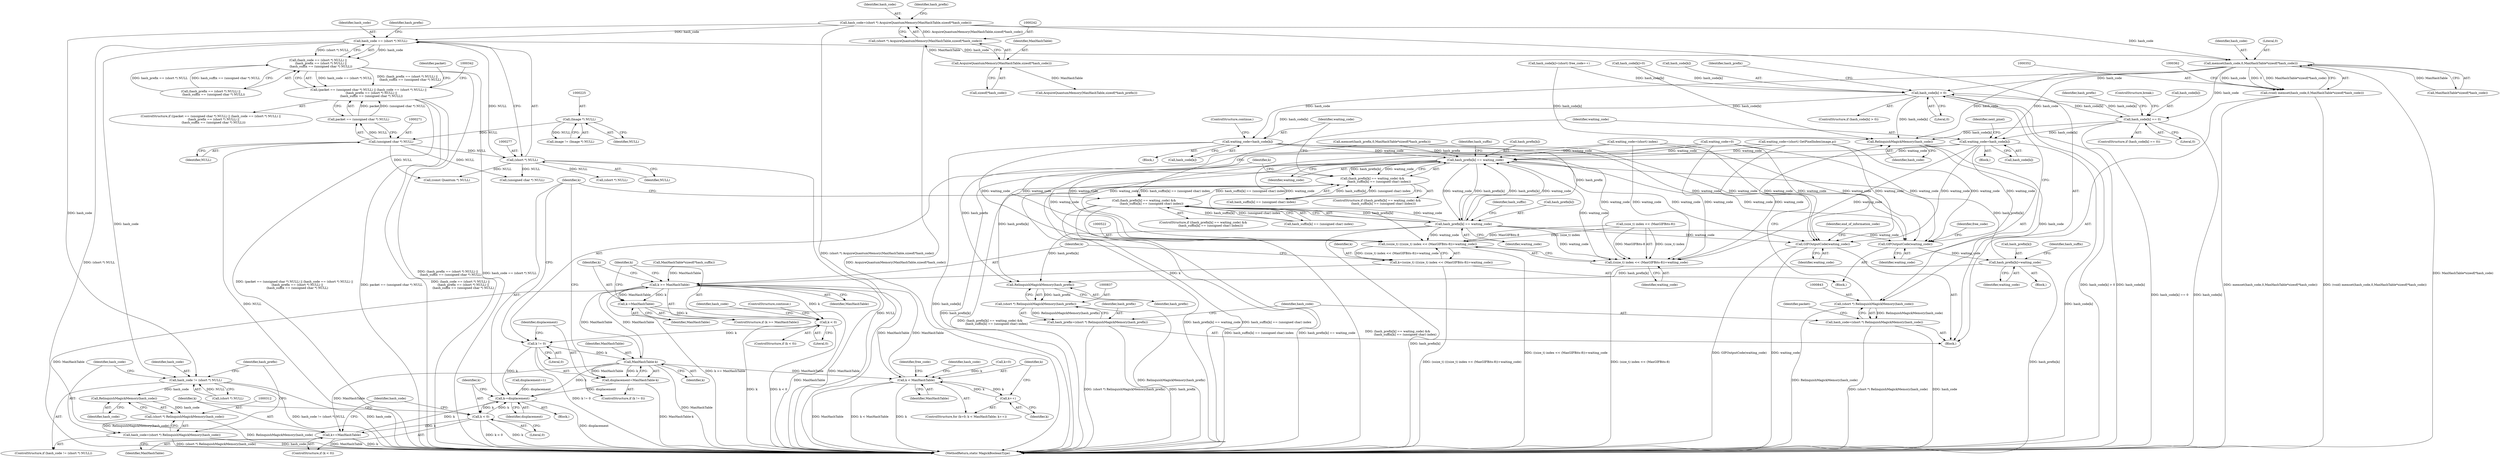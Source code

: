 digraph "0_ImageMagick6_61135001a625364e29bdce83832f043eebde7b5a_0@pointer" {
"1000274" [label="(Call,hash_code == (short *) NULL)"];
"1000239" [label="(Call,hash_code=(short *) AcquireQuantumMemory(MaxHashTable,sizeof(*hash_code)))"];
"1000241" [label="(Call,(short *) AcquireQuantumMemory(MaxHashTable,sizeof(*hash_code)))"];
"1000243" [label="(Call,AcquireQuantumMemory(MaxHashTable,sizeof(*hash_code)))"];
"1000276" [label="(Call,(short *) NULL)"];
"1000270" [label="(Call,(unsigned char *) NULL)"];
"1000224" [label="(Call,(Image *) NULL)"];
"1000273" [label="(Call,(hash_code == (short *) NULL) ||\n      (hash_prefix == (short *) NULL) ||\n      (hash_suffix == (unsigned char *) NULL))"];
"1000267" [label="(Call,(packet == (unsigned char *) NULL) || (hash_code == (short *) NULL) ||\n      (hash_prefix == (short *) NULL) ||\n      (hash_suffix == (unsigned char *) NULL))"];
"1000304" [label="(Call,hash_code != (short *) NULL)"];
"1000313" [label="(Call,RelinquishMagickMemory(hash_code))"];
"1000311" [label="(Call,(short *) RelinquishMagickMemory(hash_code))"];
"1000309" [label="(Call,hash_code=(short *) RelinquishMagickMemory(hash_code))"];
"1000353" [label="(Call,memset(hash_code,0,MaxHashTable*sizeof(*hash_code)))"];
"1000351" [label="(Call,(void) memset(hash_code,0,MaxHashTable*sizeof(*hash_code)))"];
"1000545" [label="(Call,hash_code[k] > 0)"];
"1000566" [label="(Call,waiting_code=hash_code[k])"];
"1000521" [label="(Call,(ssize_t) (((size_t) index << (MaxGIFBits-8))+waiting_code))"];
"1000519" [label="(Call,k=(ssize_t) (((size_t) index << (MaxGIFBits-8))+waiting_code))"];
"1000533" [label="(Call,k >= MaxHashTable)"];
"1000536" [label="(Call,k-=MaxHashTable)"];
"1000540" [label="(Call,k < 0)"];
"1000573" [label="(Call,k != 0)"];
"1000578" [label="(Call,MaxHashTable-k)"];
"1000576" [label="(Call,displacement=MaxHashTable-k)"];
"1000583" [label="(Call,k-=displacement)"];
"1000587" [label="(Call,k < 0)"];
"1000590" [label="(Call,k+=MaxHashTable)"];
"1000662" [label="(Call,k < MaxHashTable)"];
"1000665" [label="(Call,k++)"];
"1000523" [label="(Call,((size_t) index << (MaxGIFBits-8))+waiting_code)"];
"1000553" [label="(Call,hash_prefix[k] == waiting_code)"];
"1000552" [label="(Call,(hash_prefix[k] == waiting_code) &&\n              (hash_suffix[k] == (unsigned char) index))"];
"1000601" [label="(Call,(hash_prefix[k] == waiting_code) &&\n                (hash_suffix[k] == (unsigned char) index))"];
"1000602" [label="(Call,hash_prefix[k] == waiting_code)"];
"1000629" [label="(Call,GIFOutputCode(waiting_code))"];
"1000644" [label="(Call,hash_prefix[k]=waiting_code)"];
"1000838" [label="(Call,RelinquishMagickMemory(hash_prefix))"];
"1000836" [label="(Call,(short *) RelinquishMagickMemory(hash_prefix))"];
"1000834" [label="(Call,hash_prefix=(short *) RelinquishMagickMemory(hash_prefix))"];
"1000770" [label="(Call,GIFOutputCode(waiting_code))"];
"1000594" [label="(Call,hash_code[k] == 0)"];
"1000615" [label="(Call,waiting_code=hash_code[k])"];
"1000844" [label="(Call,RelinquishMagickMemory(hash_code))"];
"1000842" [label="(Call,(short *) RelinquishMagickMemory(hash_code))"];
"1000840" [label="(Call,hash_code=(short *) RelinquishMagickMemory(hash_code))"];
"1000584" [label="(Identifier,k)"];
"1000457" [label="(Call,(const Quantum *) NULL)"];
"1000773" [label="(Identifier,end_of_information_code)"];
"1000586" [label="(ControlStructure,if (k < 0))"];
"1000520" [label="(Identifier,k)"];
"1000243" [label="(Call,AcquireQuantumMemory(MaxHashTable,sizeof(*hash_code)))"];
"1000585" [label="(Identifier,displacement)"];
"1000293" [label="(Identifier,packet)"];
"1000466" [label="(Call,waiting_code=(short) GetPixelIndex(image,p))"];
"1000538" [label="(Identifier,MaxHashTable)"];
"1000524" [label="(Call,(size_t) index << (MaxGIFBits-8))"];
"1000609" [label="(Identifier,hash_suffix)"];
"1000630" [label="(Identifier,waiting_code)"];
"1000615" [label="(Call,waiting_code=hash_code[k])"];
"1000533" [label="(Call,k >= MaxHashTable)"];
"1000836" [label="(Call,(short *) RelinquishMagickMemory(hash_prefix))"];
"1000224" [label="(Call,(Image *) NULL)"];
"1000578" [label="(Call,MaxHashTable-k)"];
"1000270" [label="(Call,(unsigned char *) NULL)"];
"1000588" [label="(Identifier,k)"];
"1000645" [label="(Call,hash_prefix[k])"];
"1000582" [label="(Block,)"];
"1000497" [label="(Block,)"];
"1000575" [label="(Literal,0)"];
"1000607" [label="(Call,hash_suffix[k] == (unsigned char) index)"];
"1000659" [label="(Call,k=0)"];
"1000272" [label="(Identifier,NULL)"];
"1000551" [label="(ControlStructure,if ((hash_prefix[k] == waiting_code) &&\n              (hash_suffix[k] == (unsigned char) index)))"];
"1000840" [label="(Call,hash_code=(short *) RelinquishMagickMemory(hash_code))"];
"1000667" [label="(Call,hash_code[k]=0)"];
"1000501" [label="(Call,displacement=1)"];
"1000664" [label="(Identifier,MaxHashTable)"];
"1000590" [label="(Call,k+=MaxHashTable)"];
"1000614" [label="(Block,)"];
"1000635" [label="(Block,)"];
"1000567" [label="(Identifier,waiting_code)"];
"1000601" [label="(Call,(hash_prefix[k] == waiting_code) &&\n                (hash_suffix[k] == (unsigned char) index))"];
"1000306" [label="(Call,(short *) NULL)"];
"1000604" [label="(Identifier,hash_prefix)"];
"1000663" [label="(Identifier,k)"];
"1000633" [label="(Identifier,free_code)"];
"1000534" [label="(Identifier,k)"];
"1000658" [label="(ControlStructure,for (k=0; k < MaxHashTable; k++))"];
"1000311" [label="(Call,(short *) RelinquishMagickMemory(hash_code))"];
"1000317" [label="(Identifier,hash_prefix)"];
"1000294" [label="(Call,(unsigned char *) NULL)"];
"1000545" [label="(Call,hash_code[k] > 0)"];
"1000554" [label="(Call,hash_prefix[k])"];
"1000544" [label="(ControlStructure,if (hash_code[k] > 0))"];
"1000847" [label="(Identifier,packet)"];
"1000662" [label="(Call,k < MaxHashTable)"];
"1000568" [label="(Call,hash_code[k])"];
"1000589" [label="(Literal,0)"];
"1000276" [label="(Call,(short *) NULL)"];
"1000226" [label="(Identifier,NULL)"];
"1000536" [label="(Call,k-=MaxHashTable)"];
"1000842" [label="(Call,(short *) RelinquishMagickMemory(hash_code))"];
"1000571" [label="(ControlStructure,continue;)"];
"1000354" [label="(Identifier,hash_code)"];
"1000839" [label="(Identifier,hash_prefix)"];
"1000549" [label="(Literal,0)"];
"1000376" [label="(Call,MaxHashTable*sizeof(*hash_suffix))"];
"1000547" [label="(Identifier,hash_code)"];
"1000275" [label="(Identifier,hash_code)"];
"1000673" [label="(Identifier,free_code)"];
"1000351" [label="(Call,(void) memset(hash_code,0,MaxHashTable*sizeof(*hash_code)))"];
"1000770" [label="(Call,GIFOutputCode(waiting_code))"];
"1000305" [label="(Identifier,hash_code)"];
"1000686" [label="(Call,waiting_code=(short) index)"];
"1000665" [label="(Call,k++)"];
"1000577" [label="(Identifier,displacement)"];
"1000353" [label="(Call,memset(hash_code,0,MaxHashTable*sizeof(*hash_code)))"];
"1000572" [label="(ControlStructure,if (k != 0))"];
"1000314" [label="(Identifier,hash_code)"];
"1000834" [label="(Call,hash_prefix=(short *) RelinquishMagickMemory(hash_prefix))"];
"1000274" [label="(Call,hash_code == (short *) NULL)"];
"1000267" [label="(Call,(packet == (unsigned char *) NULL) || (hash_code == (short *) NULL) ||\n      (hash_prefix == (short *) NULL) ||\n      (hash_suffix == (unsigned char *) NULL))"];
"1000594" [label="(Call,hash_code[k] == 0)"];
"1000669" [label="(Identifier,hash_code)"];
"1000310" [label="(Identifier,hash_code)"];
"1000552" [label="(Call,(hash_prefix[k] == waiting_code) &&\n              (hash_suffix[k] == (unsigned char) index))"];
"1000519" [label="(Call,k=(ssize_t) (((size_t) index << (MaxGIFBits-8))+waiting_code))"];
"1000282" [label="(Call,(short *) NULL)"];
"1000598" [label="(Literal,0)"];
"1000648" [label="(Identifier,waiting_code)"];
"1000599" [label="(ControlStructure,break;)"];
"1000835" [label="(Identifier,hash_prefix)"];
"1000537" [label="(Identifier,k)"];
"1000580" [label="(Identifier,k)"];
"1000244" [label="(Identifier,MaxHashTable)"];
"1000591" [label="(Identifier,k)"];
"1000266" [label="(ControlStructure,if ((packet == (unsigned char *) NULL) || (hash_code == (short *) NULL) ||\n      (hash_prefix == (short *) NULL) ||\n      (hash_suffix == (unsigned char *) NULL)))"];
"1000558" [label="(Call,hash_suffix[k] == (unsigned char) index)"];
"1000629" [label="(Call,GIFOutputCode(waiting_code))"];
"1000616" [label="(Identifier,waiting_code)"];
"1000363" [label="(Call,memset(hash_prefix,0,MaxHashTable*sizeof(*hash_prefix)))"];
"1000273" [label="(Call,(hash_code == (short *) NULL) ||\n      (hash_prefix == (short *) NULL) ||\n      (hash_suffix == (unsigned char *) NULL))"];
"1000606" [label="(Identifier,waiting_code)"];
"1000281" [label="(Identifier,hash_prefix)"];
"1000540" [label="(Call,k < 0)"];
"1000576" [label="(Call,displacement=MaxHashTable-k)"];
"1000240" [label="(Identifier,hash_code)"];
"1000303" [label="(ControlStructure,if (hash_code != (short *) NULL))"];
"1000313" [label="(Call,RelinquishMagickMemory(hash_code))"];
"1000117" [label="(Block,)"];
"1000595" [label="(Call,hash_code[k])"];
"1000617" [label="(Call,hash_code[k])"];
"1000539" [label="(ControlStructure,if (k < 0))"];
"1000252" [label="(Call,AcquireQuantumMemory(MaxHashTable,sizeof(*hash_prefix)))"];
"1000222" [label="(Call,image != (Image *) NULL)"];
"1000355" [label="(Literal,0)"];
"1000841" [label="(Identifier,hash_code)"];
"1000854" [label="(MethodReturn,static MagickBooleanType)"];
"1000560" [label="(Identifier,hash_suffix)"];
"1000592" [label="(Identifier,MaxHashTable)"];
"1000535" [label="(Identifier,MaxHashTable)"];
"1000644" [label="(Call,hash_prefix[k]=waiting_code)"];
"1000239" [label="(Call,hash_code=(short *) AcquireQuantumMemory(MaxHashTable,sizeof(*hash_code)))"];
"1000651" [label="(Identifier,hash_suffix)"];
"1000557" [label="(Identifier,waiting_code)"];
"1000553" [label="(Call,hash_prefix[k] == waiting_code)"];
"1000543" [label="(ControlStructure,continue;)"];
"1000424" [label="(Call,waiting_code=0)"];
"1000573" [label="(Call,k != 0)"];
"1000596" [label="(Identifier,hash_code)"];
"1000603" [label="(Call,hash_prefix[k])"];
"1000245" [label="(Call,sizeof(*hash_code))"];
"1000636" [label="(Call,hash_code[k]=(short) free_code++)"];
"1000268" [label="(Call,packet == (unsigned char *) NULL)"];
"1000531" [label="(Identifier,waiting_code)"];
"1000532" [label="(ControlStructure,if (k >= MaxHashTable))"];
"1000546" [label="(Call,hash_code[k])"];
"1000845" [label="(Identifier,hash_code)"];
"1000356" [label="(Call,MaxHashTable*sizeof(*hash_code))"];
"1000838" [label="(Call,RelinquishMagickMemory(hash_prefix))"];
"1000566" [label="(Call,waiting_code=hash_code[k])"];
"1000541" [label="(Identifier,k)"];
"1000583" [label="(Call,k-=displacement)"];
"1000565" [label="(Block,)"];
"1000602" [label="(Call,hash_prefix[k] == waiting_code)"];
"1000593" [label="(ControlStructure,if (hash_code[k] == 0))"];
"1000241" [label="(Call,(short *) AcquireQuantumMemory(MaxHashTable,sizeof(*hash_code)))"];
"1000574" [label="(Identifier,k)"];
"1000521" [label="(Call,(ssize_t) (((size_t) index << (MaxGIFBits-8))+waiting_code))"];
"1000542" [label="(Literal,0)"];
"1000771" [label="(Identifier,waiting_code)"];
"1000587" [label="(Call,k < 0)"];
"1000844" [label="(Call,RelinquishMagickMemory(hash_code))"];
"1000579" [label="(Identifier,MaxHashTable)"];
"1000555" [label="(Identifier,hash_prefix)"];
"1000621" [label="(Identifier,next_pixel)"];
"1000523" [label="(Call,((size_t) index << (MaxGIFBits-8))+waiting_code)"];
"1000304" [label="(Call,hash_code != (short *) NULL)"];
"1000278" [label="(Identifier,NULL)"];
"1000666" [label="(Identifier,k)"];
"1000279" [label="(Call,(hash_prefix == (short *) NULL) ||\n      (hash_suffix == (unsigned char *) NULL))"];
"1000600" [label="(ControlStructure,if ((hash_prefix[k] == waiting_code) &&\n                (hash_suffix[k] == (unsigned char) index)))"];
"1000249" [label="(Identifier,hash_prefix)"];
"1000309" [label="(Call,hash_code=(short *) RelinquishMagickMemory(hash_code))"];
"1000274" -> "1000273"  [label="AST: "];
"1000274" -> "1000276"  [label="CFG: "];
"1000275" -> "1000274"  [label="AST: "];
"1000276" -> "1000274"  [label="AST: "];
"1000281" -> "1000274"  [label="CFG: "];
"1000273" -> "1000274"  [label="CFG: "];
"1000274" -> "1000854"  [label="DDG: (short *) NULL"];
"1000274" -> "1000273"  [label="DDG: hash_code"];
"1000274" -> "1000273"  [label="DDG: (short *) NULL"];
"1000239" -> "1000274"  [label="DDG: hash_code"];
"1000276" -> "1000274"  [label="DDG: NULL"];
"1000274" -> "1000304"  [label="DDG: hash_code"];
"1000274" -> "1000353"  [label="DDG: hash_code"];
"1000239" -> "1000117"  [label="AST: "];
"1000239" -> "1000241"  [label="CFG: "];
"1000240" -> "1000239"  [label="AST: "];
"1000241" -> "1000239"  [label="AST: "];
"1000249" -> "1000239"  [label="CFG: "];
"1000239" -> "1000854"  [label="DDG: (short *) AcquireQuantumMemory(MaxHashTable,sizeof(*hash_code))"];
"1000241" -> "1000239"  [label="DDG: AcquireQuantumMemory(MaxHashTable,sizeof(*hash_code))"];
"1000239" -> "1000304"  [label="DDG: hash_code"];
"1000239" -> "1000353"  [label="DDG: hash_code"];
"1000241" -> "1000243"  [label="CFG: "];
"1000242" -> "1000241"  [label="AST: "];
"1000243" -> "1000241"  [label="AST: "];
"1000241" -> "1000854"  [label="DDG: AcquireQuantumMemory(MaxHashTable,sizeof(*hash_code))"];
"1000243" -> "1000241"  [label="DDG: MaxHashTable"];
"1000243" -> "1000245"  [label="CFG: "];
"1000244" -> "1000243"  [label="AST: "];
"1000245" -> "1000243"  [label="AST: "];
"1000243" -> "1000252"  [label="DDG: MaxHashTable"];
"1000276" -> "1000278"  [label="CFG: "];
"1000277" -> "1000276"  [label="AST: "];
"1000278" -> "1000276"  [label="AST: "];
"1000276" -> "1000854"  [label="DDG: NULL"];
"1000270" -> "1000276"  [label="DDG: NULL"];
"1000276" -> "1000282"  [label="DDG: NULL"];
"1000276" -> "1000294"  [label="DDG: NULL"];
"1000276" -> "1000457"  [label="DDG: NULL"];
"1000270" -> "1000268"  [label="AST: "];
"1000270" -> "1000272"  [label="CFG: "];
"1000271" -> "1000270"  [label="AST: "];
"1000272" -> "1000270"  [label="AST: "];
"1000268" -> "1000270"  [label="CFG: "];
"1000270" -> "1000854"  [label="DDG: NULL"];
"1000270" -> "1000268"  [label="DDG: NULL"];
"1000224" -> "1000270"  [label="DDG: NULL"];
"1000270" -> "1000294"  [label="DDG: NULL"];
"1000270" -> "1000457"  [label="DDG: NULL"];
"1000224" -> "1000222"  [label="AST: "];
"1000224" -> "1000226"  [label="CFG: "];
"1000225" -> "1000224"  [label="AST: "];
"1000226" -> "1000224"  [label="AST: "];
"1000222" -> "1000224"  [label="CFG: "];
"1000224" -> "1000222"  [label="DDG: NULL"];
"1000273" -> "1000267"  [label="AST: "];
"1000273" -> "1000279"  [label="CFG: "];
"1000279" -> "1000273"  [label="AST: "];
"1000267" -> "1000273"  [label="CFG: "];
"1000273" -> "1000854"  [label="DDG: hash_code == (short *) NULL"];
"1000273" -> "1000854"  [label="DDG: (hash_prefix == (short *) NULL) ||\n      (hash_suffix == (unsigned char *) NULL)"];
"1000273" -> "1000267"  [label="DDG: hash_code == (short *) NULL"];
"1000273" -> "1000267"  [label="DDG: (hash_prefix == (short *) NULL) ||\n      (hash_suffix == (unsigned char *) NULL)"];
"1000279" -> "1000273"  [label="DDG: hash_prefix == (short *) NULL"];
"1000279" -> "1000273"  [label="DDG: hash_suffix == (unsigned char *) NULL"];
"1000267" -> "1000266"  [label="AST: "];
"1000267" -> "1000268"  [label="CFG: "];
"1000268" -> "1000267"  [label="AST: "];
"1000293" -> "1000267"  [label="CFG: "];
"1000342" -> "1000267"  [label="CFG: "];
"1000267" -> "1000854"  [label="DDG: (packet == (unsigned char *) NULL) || (hash_code == (short *) NULL) ||\n      (hash_prefix == (short *) NULL) ||\n      (hash_suffix == (unsigned char *) NULL)"];
"1000267" -> "1000854"  [label="DDG: packet == (unsigned char *) NULL"];
"1000267" -> "1000854"  [label="DDG: (hash_code == (short *) NULL) ||\n      (hash_prefix == (short *) NULL) ||\n      (hash_suffix == (unsigned char *) NULL)"];
"1000268" -> "1000267"  [label="DDG: packet"];
"1000268" -> "1000267"  [label="DDG: (unsigned char *) NULL"];
"1000304" -> "1000303"  [label="AST: "];
"1000304" -> "1000306"  [label="CFG: "];
"1000305" -> "1000304"  [label="AST: "];
"1000306" -> "1000304"  [label="AST: "];
"1000310" -> "1000304"  [label="CFG: "];
"1000317" -> "1000304"  [label="CFG: "];
"1000304" -> "1000854"  [label="DDG: hash_code != (short *) NULL"];
"1000304" -> "1000854"  [label="DDG: hash_code"];
"1000306" -> "1000304"  [label="DDG: NULL"];
"1000304" -> "1000313"  [label="DDG: hash_code"];
"1000313" -> "1000311"  [label="AST: "];
"1000313" -> "1000314"  [label="CFG: "];
"1000314" -> "1000313"  [label="AST: "];
"1000311" -> "1000313"  [label="CFG: "];
"1000313" -> "1000311"  [label="DDG: hash_code"];
"1000311" -> "1000309"  [label="AST: "];
"1000312" -> "1000311"  [label="AST: "];
"1000309" -> "1000311"  [label="CFG: "];
"1000311" -> "1000854"  [label="DDG: RelinquishMagickMemory(hash_code)"];
"1000311" -> "1000309"  [label="DDG: RelinquishMagickMemory(hash_code)"];
"1000309" -> "1000303"  [label="AST: "];
"1000310" -> "1000309"  [label="AST: "];
"1000317" -> "1000309"  [label="CFG: "];
"1000309" -> "1000854"  [label="DDG: hash_code"];
"1000309" -> "1000854"  [label="DDG: (short *) RelinquishMagickMemory(hash_code)"];
"1000353" -> "1000351"  [label="AST: "];
"1000353" -> "1000356"  [label="CFG: "];
"1000354" -> "1000353"  [label="AST: "];
"1000355" -> "1000353"  [label="AST: "];
"1000356" -> "1000353"  [label="AST: "];
"1000351" -> "1000353"  [label="CFG: "];
"1000353" -> "1000854"  [label="DDG: MaxHashTable*sizeof(*hash_code)"];
"1000353" -> "1000351"  [label="DDG: hash_code"];
"1000353" -> "1000351"  [label="DDG: 0"];
"1000353" -> "1000351"  [label="DDG: MaxHashTable*sizeof(*hash_code)"];
"1000356" -> "1000353"  [label="DDG: MaxHashTable"];
"1000353" -> "1000545"  [label="DDG: hash_code"];
"1000353" -> "1000566"  [label="DDG: hash_code"];
"1000353" -> "1000594"  [label="DDG: hash_code"];
"1000353" -> "1000615"  [label="DDG: hash_code"];
"1000353" -> "1000844"  [label="DDG: hash_code"];
"1000351" -> "1000117"  [label="AST: "];
"1000352" -> "1000351"  [label="AST: "];
"1000362" -> "1000351"  [label="CFG: "];
"1000351" -> "1000854"  [label="DDG: (void) memset(hash_code,0,MaxHashTable*sizeof(*hash_code))"];
"1000351" -> "1000854"  [label="DDG: memset(hash_code,0,MaxHashTable*sizeof(*hash_code))"];
"1000545" -> "1000544"  [label="AST: "];
"1000545" -> "1000549"  [label="CFG: "];
"1000546" -> "1000545"  [label="AST: "];
"1000549" -> "1000545"  [label="AST: "];
"1000555" -> "1000545"  [label="CFG: "];
"1000630" -> "1000545"  [label="CFG: "];
"1000545" -> "1000854"  [label="DDG: hash_code[k]"];
"1000545" -> "1000854"  [label="DDG: hash_code[k] > 0"];
"1000667" -> "1000545"  [label="DDG: hash_code[k]"];
"1000594" -> "1000545"  [label="DDG: hash_code[k]"];
"1000636" -> "1000545"  [label="DDG: hash_code[k]"];
"1000545" -> "1000566"  [label="DDG: hash_code[k]"];
"1000545" -> "1000594"  [label="DDG: hash_code[k]"];
"1000545" -> "1000844"  [label="DDG: hash_code[k]"];
"1000566" -> "1000565"  [label="AST: "];
"1000566" -> "1000568"  [label="CFG: "];
"1000567" -> "1000566"  [label="AST: "];
"1000568" -> "1000566"  [label="AST: "];
"1000571" -> "1000566"  [label="CFG: "];
"1000566" -> "1000854"  [label="DDG: hash_code[k]"];
"1000566" -> "1000521"  [label="DDG: waiting_code"];
"1000566" -> "1000523"  [label="DDG: waiting_code"];
"1000566" -> "1000553"  [label="DDG: waiting_code"];
"1000566" -> "1000629"  [label="DDG: waiting_code"];
"1000566" -> "1000770"  [label="DDG: waiting_code"];
"1000521" -> "1000519"  [label="AST: "];
"1000521" -> "1000523"  [label="CFG: "];
"1000522" -> "1000521"  [label="AST: "];
"1000523" -> "1000521"  [label="AST: "];
"1000519" -> "1000521"  [label="CFG: "];
"1000521" -> "1000854"  [label="DDG: ((size_t) index << (MaxGIFBits-8))+waiting_code"];
"1000521" -> "1000519"  [label="DDG: ((size_t) index << (MaxGIFBits-8))+waiting_code"];
"1000524" -> "1000521"  [label="DDG: (size_t) index"];
"1000524" -> "1000521"  [label="DDG: MaxGIFBits-8"];
"1000553" -> "1000521"  [label="DDG: waiting_code"];
"1000424" -> "1000521"  [label="DDG: waiting_code"];
"1000602" -> "1000521"  [label="DDG: waiting_code"];
"1000615" -> "1000521"  [label="DDG: waiting_code"];
"1000466" -> "1000521"  [label="DDG: waiting_code"];
"1000686" -> "1000521"  [label="DDG: waiting_code"];
"1000519" -> "1000497"  [label="AST: "];
"1000520" -> "1000519"  [label="AST: "];
"1000534" -> "1000519"  [label="CFG: "];
"1000519" -> "1000854"  [label="DDG: (ssize_t) (((size_t) index << (MaxGIFBits-8))+waiting_code)"];
"1000519" -> "1000533"  [label="DDG: k"];
"1000533" -> "1000532"  [label="AST: "];
"1000533" -> "1000535"  [label="CFG: "];
"1000534" -> "1000533"  [label="AST: "];
"1000535" -> "1000533"  [label="AST: "];
"1000537" -> "1000533"  [label="CFG: "];
"1000541" -> "1000533"  [label="CFG: "];
"1000533" -> "1000854"  [label="DDG: k >= MaxHashTable"];
"1000533" -> "1000854"  [label="DDG: MaxHashTable"];
"1000578" -> "1000533"  [label="DDG: MaxHashTable"];
"1000376" -> "1000533"  [label="DDG: MaxHashTable"];
"1000662" -> "1000533"  [label="DDG: MaxHashTable"];
"1000533" -> "1000536"  [label="DDG: MaxHashTable"];
"1000533" -> "1000536"  [label="DDG: k"];
"1000533" -> "1000540"  [label="DDG: k"];
"1000533" -> "1000578"  [label="DDG: MaxHashTable"];
"1000533" -> "1000590"  [label="DDG: MaxHashTable"];
"1000533" -> "1000662"  [label="DDG: MaxHashTable"];
"1000536" -> "1000532"  [label="AST: "];
"1000536" -> "1000538"  [label="CFG: "];
"1000537" -> "1000536"  [label="AST: "];
"1000538" -> "1000536"  [label="AST: "];
"1000541" -> "1000536"  [label="CFG: "];
"1000536" -> "1000854"  [label="DDG: MaxHashTable"];
"1000536" -> "1000540"  [label="DDG: k"];
"1000540" -> "1000539"  [label="AST: "];
"1000540" -> "1000542"  [label="CFG: "];
"1000541" -> "1000540"  [label="AST: "];
"1000542" -> "1000540"  [label="AST: "];
"1000543" -> "1000540"  [label="CFG: "];
"1000547" -> "1000540"  [label="CFG: "];
"1000540" -> "1000854"  [label="DDG: k < 0"];
"1000540" -> "1000854"  [label="DDG: k"];
"1000540" -> "1000573"  [label="DDG: k"];
"1000573" -> "1000572"  [label="AST: "];
"1000573" -> "1000575"  [label="CFG: "];
"1000574" -> "1000573"  [label="AST: "];
"1000575" -> "1000573"  [label="AST: "];
"1000577" -> "1000573"  [label="CFG: "];
"1000584" -> "1000573"  [label="CFG: "];
"1000573" -> "1000854"  [label="DDG: k != 0"];
"1000573" -> "1000578"  [label="DDG: k"];
"1000573" -> "1000583"  [label="DDG: k"];
"1000578" -> "1000576"  [label="AST: "];
"1000578" -> "1000580"  [label="CFG: "];
"1000579" -> "1000578"  [label="AST: "];
"1000580" -> "1000578"  [label="AST: "];
"1000576" -> "1000578"  [label="CFG: "];
"1000578" -> "1000854"  [label="DDG: MaxHashTable"];
"1000578" -> "1000576"  [label="DDG: MaxHashTable"];
"1000578" -> "1000576"  [label="DDG: k"];
"1000578" -> "1000583"  [label="DDG: k"];
"1000578" -> "1000590"  [label="DDG: MaxHashTable"];
"1000578" -> "1000662"  [label="DDG: MaxHashTable"];
"1000576" -> "1000572"  [label="AST: "];
"1000577" -> "1000576"  [label="AST: "];
"1000584" -> "1000576"  [label="CFG: "];
"1000576" -> "1000854"  [label="DDG: MaxHashTable-k"];
"1000576" -> "1000583"  [label="DDG: displacement"];
"1000583" -> "1000582"  [label="AST: "];
"1000583" -> "1000585"  [label="CFG: "];
"1000584" -> "1000583"  [label="AST: "];
"1000585" -> "1000583"  [label="AST: "];
"1000588" -> "1000583"  [label="CFG: "];
"1000583" -> "1000854"  [label="DDG: displacement"];
"1000501" -> "1000583"  [label="DDG: displacement"];
"1000587" -> "1000583"  [label="DDG: k"];
"1000590" -> "1000583"  [label="DDG: k"];
"1000583" -> "1000587"  [label="DDG: k"];
"1000587" -> "1000586"  [label="AST: "];
"1000587" -> "1000589"  [label="CFG: "];
"1000588" -> "1000587"  [label="AST: "];
"1000589" -> "1000587"  [label="AST: "];
"1000591" -> "1000587"  [label="CFG: "];
"1000596" -> "1000587"  [label="CFG: "];
"1000587" -> "1000854"  [label="DDG: k"];
"1000587" -> "1000854"  [label="DDG: k < 0"];
"1000587" -> "1000590"  [label="DDG: k"];
"1000590" -> "1000586"  [label="AST: "];
"1000590" -> "1000592"  [label="CFG: "];
"1000591" -> "1000590"  [label="AST: "];
"1000592" -> "1000590"  [label="AST: "];
"1000596" -> "1000590"  [label="CFG: "];
"1000590" -> "1000854"  [label="DDG: MaxHashTable"];
"1000590" -> "1000854"  [label="DDG: k"];
"1000662" -> "1000658"  [label="AST: "];
"1000662" -> "1000664"  [label="CFG: "];
"1000663" -> "1000662"  [label="AST: "];
"1000664" -> "1000662"  [label="AST: "];
"1000669" -> "1000662"  [label="CFG: "];
"1000673" -> "1000662"  [label="CFG: "];
"1000662" -> "1000854"  [label="DDG: k"];
"1000662" -> "1000854"  [label="DDG: MaxHashTable"];
"1000662" -> "1000854"  [label="DDG: k < MaxHashTable"];
"1000659" -> "1000662"  [label="DDG: k"];
"1000665" -> "1000662"  [label="DDG: k"];
"1000662" -> "1000665"  [label="DDG: k"];
"1000665" -> "1000658"  [label="AST: "];
"1000665" -> "1000666"  [label="CFG: "];
"1000666" -> "1000665"  [label="AST: "];
"1000663" -> "1000665"  [label="CFG: "];
"1000523" -> "1000531"  [label="CFG: "];
"1000524" -> "1000523"  [label="AST: "];
"1000531" -> "1000523"  [label="AST: "];
"1000523" -> "1000854"  [label="DDG: (size_t) index << (MaxGIFBits-8)"];
"1000524" -> "1000523"  [label="DDG: (size_t) index"];
"1000524" -> "1000523"  [label="DDG: MaxGIFBits-8"];
"1000553" -> "1000523"  [label="DDG: waiting_code"];
"1000424" -> "1000523"  [label="DDG: waiting_code"];
"1000602" -> "1000523"  [label="DDG: waiting_code"];
"1000615" -> "1000523"  [label="DDG: waiting_code"];
"1000466" -> "1000523"  [label="DDG: waiting_code"];
"1000686" -> "1000523"  [label="DDG: waiting_code"];
"1000553" -> "1000552"  [label="AST: "];
"1000553" -> "1000557"  [label="CFG: "];
"1000554" -> "1000553"  [label="AST: "];
"1000557" -> "1000553"  [label="AST: "];
"1000560" -> "1000553"  [label="CFG: "];
"1000552" -> "1000553"  [label="CFG: "];
"1000553" -> "1000854"  [label="DDG: hash_prefix[k]"];
"1000553" -> "1000552"  [label="DDG: hash_prefix[k]"];
"1000553" -> "1000552"  [label="DDG: waiting_code"];
"1000363" -> "1000553"  [label="DDG: hash_prefix"];
"1000644" -> "1000553"  [label="DDG: hash_prefix[k]"];
"1000602" -> "1000553"  [label="DDG: hash_prefix[k]"];
"1000602" -> "1000553"  [label="DDG: waiting_code"];
"1000424" -> "1000553"  [label="DDG: waiting_code"];
"1000615" -> "1000553"  [label="DDG: waiting_code"];
"1000466" -> "1000553"  [label="DDG: waiting_code"];
"1000686" -> "1000553"  [label="DDG: waiting_code"];
"1000553" -> "1000602"  [label="DDG: hash_prefix[k]"];
"1000553" -> "1000602"  [label="DDG: waiting_code"];
"1000553" -> "1000629"  [label="DDG: waiting_code"];
"1000553" -> "1000770"  [label="DDG: waiting_code"];
"1000553" -> "1000838"  [label="DDG: hash_prefix[k]"];
"1000552" -> "1000551"  [label="AST: "];
"1000552" -> "1000558"  [label="CFG: "];
"1000558" -> "1000552"  [label="AST: "];
"1000567" -> "1000552"  [label="CFG: "];
"1000574" -> "1000552"  [label="CFG: "];
"1000552" -> "1000854"  [label="DDG: hash_prefix[k] == waiting_code"];
"1000552" -> "1000854"  [label="DDG: hash_suffix[k] == (unsigned char) index"];
"1000552" -> "1000854"  [label="DDG: (hash_prefix[k] == waiting_code) &&\n              (hash_suffix[k] == (unsigned char) index)"];
"1000601" -> "1000552"  [label="DDG: hash_suffix[k] == (unsigned char) index"];
"1000558" -> "1000552"  [label="DDG: hash_suffix[k]"];
"1000558" -> "1000552"  [label="DDG: (unsigned char) index"];
"1000552" -> "1000601"  [label="DDG: hash_suffix[k] == (unsigned char) index"];
"1000601" -> "1000600"  [label="AST: "];
"1000601" -> "1000602"  [label="CFG: "];
"1000601" -> "1000607"  [label="CFG: "];
"1000602" -> "1000601"  [label="AST: "];
"1000607" -> "1000601"  [label="AST: "];
"1000584" -> "1000601"  [label="CFG: "];
"1000616" -> "1000601"  [label="CFG: "];
"1000601" -> "1000854"  [label="DDG: hash_suffix[k] == (unsigned char) index"];
"1000601" -> "1000854"  [label="DDG: hash_prefix[k] == waiting_code"];
"1000601" -> "1000854"  [label="DDG: (hash_prefix[k] == waiting_code) &&\n                (hash_suffix[k] == (unsigned char) index)"];
"1000602" -> "1000601"  [label="DDG: hash_prefix[k]"];
"1000602" -> "1000601"  [label="DDG: waiting_code"];
"1000607" -> "1000601"  [label="DDG: hash_suffix[k]"];
"1000607" -> "1000601"  [label="DDG: (unsigned char) index"];
"1000602" -> "1000606"  [label="CFG: "];
"1000603" -> "1000602"  [label="AST: "];
"1000606" -> "1000602"  [label="AST: "];
"1000609" -> "1000602"  [label="CFG: "];
"1000602" -> "1000854"  [label="DDG: hash_prefix[k]"];
"1000363" -> "1000602"  [label="DDG: hash_prefix"];
"1000602" -> "1000629"  [label="DDG: waiting_code"];
"1000602" -> "1000770"  [label="DDG: waiting_code"];
"1000602" -> "1000838"  [label="DDG: hash_prefix[k]"];
"1000629" -> "1000497"  [label="AST: "];
"1000629" -> "1000630"  [label="CFG: "];
"1000630" -> "1000629"  [label="AST: "];
"1000633" -> "1000629"  [label="CFG: "];
"1000615" -> "1000629"  [label="DDG: waiting_code"];
"1000424" -> "1000629"  [label="DDG: waiting_code"];
"1000466" -> "1000629"  [label="DDG: waiting_code"];
"1000686" -> "1000629"  [label="DDG: waiting_code"];
"1000629" -> "1000644"  [label="DDG: waiting_code"];
"1000644" -> "1000635"  [label="AST: "];
"1000644" -> "1000648"  [label="CFG: "];
"1000645" -> "1000644"  [label="AST: "];
"1000648" -> "1000644"  [label="AST: "];
"1000651" -> "1000644"  [label="CFG: "];
"1000644" -> "1000854"  [label="DDG: hash_prefix[k]"];
"1000644" -> "1000838"  [label="DDG: hash_prefix[k]"];
"1000838" -> "1000836"  [label="AST: "];
"1000838" -> "1000839"  [label="CFG: "];
"1000839" -> "1000838"  [label="AST: "];
"1000836" -> "1000838"  [label="CFG: "];
"1000838" -> "1000836"  [label="DDG: hash_prefix"];
"1000363" -> "1000838"  [label="DDG: hash_prefix"];
"1000836" -> "1000834"  [label="AST: "];
"1000837" -> "1000836"  [label="AST: "];
"1000834" -> "1000836"  [label="CFG: "];
"1000836" -> "1000854"  [label="DDG: RelinquishMagickMemory(hash_prefix)"];
"1000836" -> "1000834"  [label="DDG: RelinquishMagickMemory(hash_prefix)"];
"1000834" -> "1000117"  [label="AST: "];
"1000835" -> "1000834"  [label="AST: "];
"1000841" -> "1000834"  [label="CFG: "];
"1000834" -> "1000854"  [label="DDG: hash_prefix"];
"1000834" -> "1000854"  [label="DDG: (short *) RelinquishMagickMemory(hash_prefix)"];
"1000770" -> "1000117"  [label="AST: "];
"1000770" -> "1000771"  [label="CFG: "];
"1000771" -> "1000770"  [label="AST: "];
"1000773" -> "1000770"  [label="CFG: "];
"1000770" -> "1000854"  [label="DDG: GIFOutputCode(waiting_code)"];
"1000770" -> "1000854"  [label="DDG: waiting_code"];
"1000424" -> "1000770"  [label="DDG: waiting_code"];
"1000615" -> "1000770"  [label="DDG: waiting_code"];
"1000466" -> "1000770"  [label="DDG: waiting_code"];
"1000686" -> "1000770"  [label="DDG: waiting_code"];
"1000594" -> "1000593"  [label="AST: "];
"1000594" -> "1000598"  [label="CFG: "];
"1000595" -> "1000594"  [label="AST: "];
"1000598" -> "1000594"  [label="AST: "];
"1000599" -> "1000594"  [label="CFG: "];
"1000604" -> "1000594"  [label="CFG: "];
"1000594" -> "1000854"  [label="DDG: hash_code[k]"];
"1000594" -> "1000854"  [label="DDG: hash_code[k] == 0"];
"1000594" -> "1000615"  [label="DDG: hash_code[k]"];
"1000594" -> "1000844"  [label="DDG: hash_code[k]"];
"1000615" -> "1000614"  [label="AST: "];
"1000615" -> "1000617"  [label="CFG: "];
"1000616" -> "1000615"  [label="AST: "];
"1000617" -> "1000615"  [label="AST: "];
"1000621" -> "1000615"  [label="CFG: "];
"1000615" -> "1000854"  [label="DDG: hash_code[k]"];
"1000844" -> "1000842"  [label="AST: "];
"1000844" -> "1000845"  [label="CFG: "];
"1000845" -> "1000844"  [label="AST: "];
"1000842" -> "1000844"  [label="CFG: "];
"1000844" -> "1000842"  [label="DDG: hash_code"];
"1000667" -> "1000844"  [label="DDG: hash_code[k]"];
"1000636" -> "1000844"  [label="DDG: hash_code[k]"];
"1000842" -> "1000840"  [label="AST: "];
"1000843" -> "1000842"  [label="AST: "];
"1000840" -> "1000842"  [label="CFG: "];
"1000842" -> "1000854"  [label="DDG: RelinquishMagickMemory(hash_code)"];
"1000842" -> "1000840"  [label="DDG: RelinquishMagickMemory(hash_code)"];
"1000840" -> "1000117"  [label="AST: "];
"1000841" -> "1000840"  [label="AST: "];
"1000847" -> "1000840"  [label="CFG: "];
"1000840" -> "1000854"  [label="DDG: (short *) RelinquishMagickMemory(hash_code)"];
"1000840" -> "1000854"  [label="DDG: hash_code"];
}
